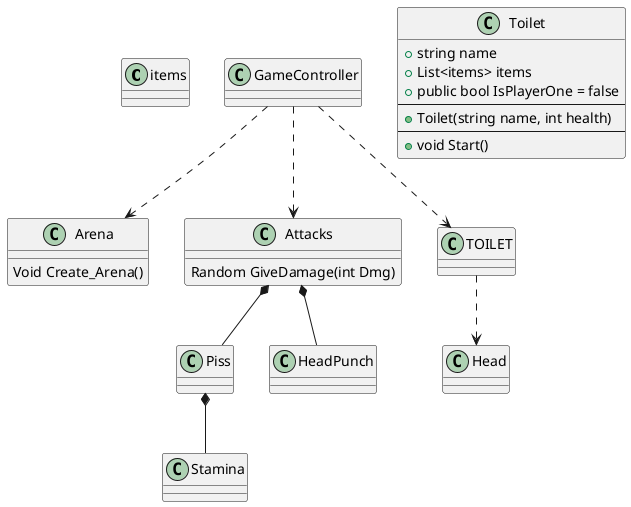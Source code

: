 @startuml
class items{}
class GameController{
    
}

class Toilet{
    + string name
    + List<items> items
    + public bool IsPlayerOne = false
    --
    + Toilet(string name, int health)
    --
    + void Start()
}

class Piss{
}

class Head{

}
Class HeadPunch{
}

class Arena{
    Void Create_Arena()
}
class Attacks{
 Random GiveDamage(int Dmg)
}
class Stamina{

}
Piss *-- Stamina
Attacks *--  Piss
Attacks *--  HeadPunch
GameController ..> Attacks
GameController ..> Arena
GameController ..> TOILET
TOILET ..> Head
@enduml